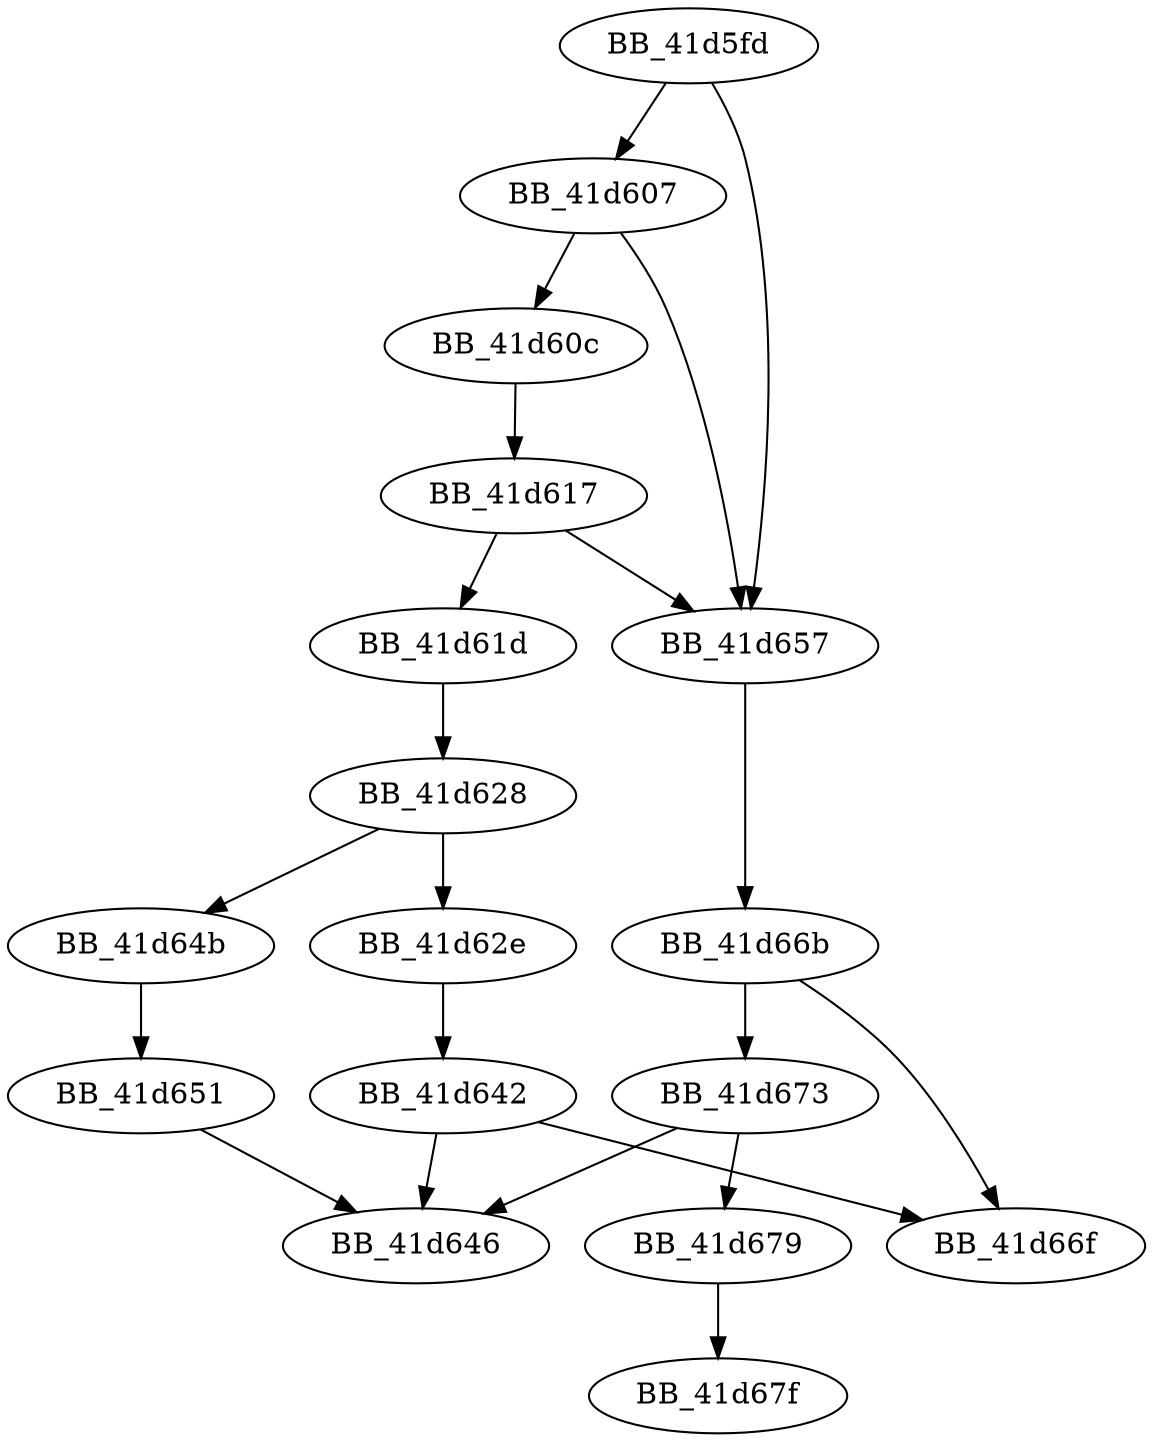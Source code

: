 DiGraph _ProcessCodePage{
BB_41d5fd->BB_41d607
BB_41d5fd->BB_41d657
BB_41d607->BB_41d60c
BB_41d607->BB_41d657
BB_41d60c->BB_41d617
BB_41d617->BB_41d61d
BB_41d617->BB_41d657
BB_41d61d->BB_41d628
BB_41d628->BB_41d62e
BB_41d628->BB_41d64b
BB_41d62e->BB_41d642
BB_41d642->BB_41d646
BB_41d642->BB_41d66f
BB_41d64b->BB_41d651
BB_41d651->BB_41d646
BB_41d657->BB_41d66b
BB_41d66b->BB_41d66f
BB_41d66b->BB_41d673
BB_41d673->BB_41d646
BB_41d673->BB_41d679
BB_41d679->BB_41d67f
}
